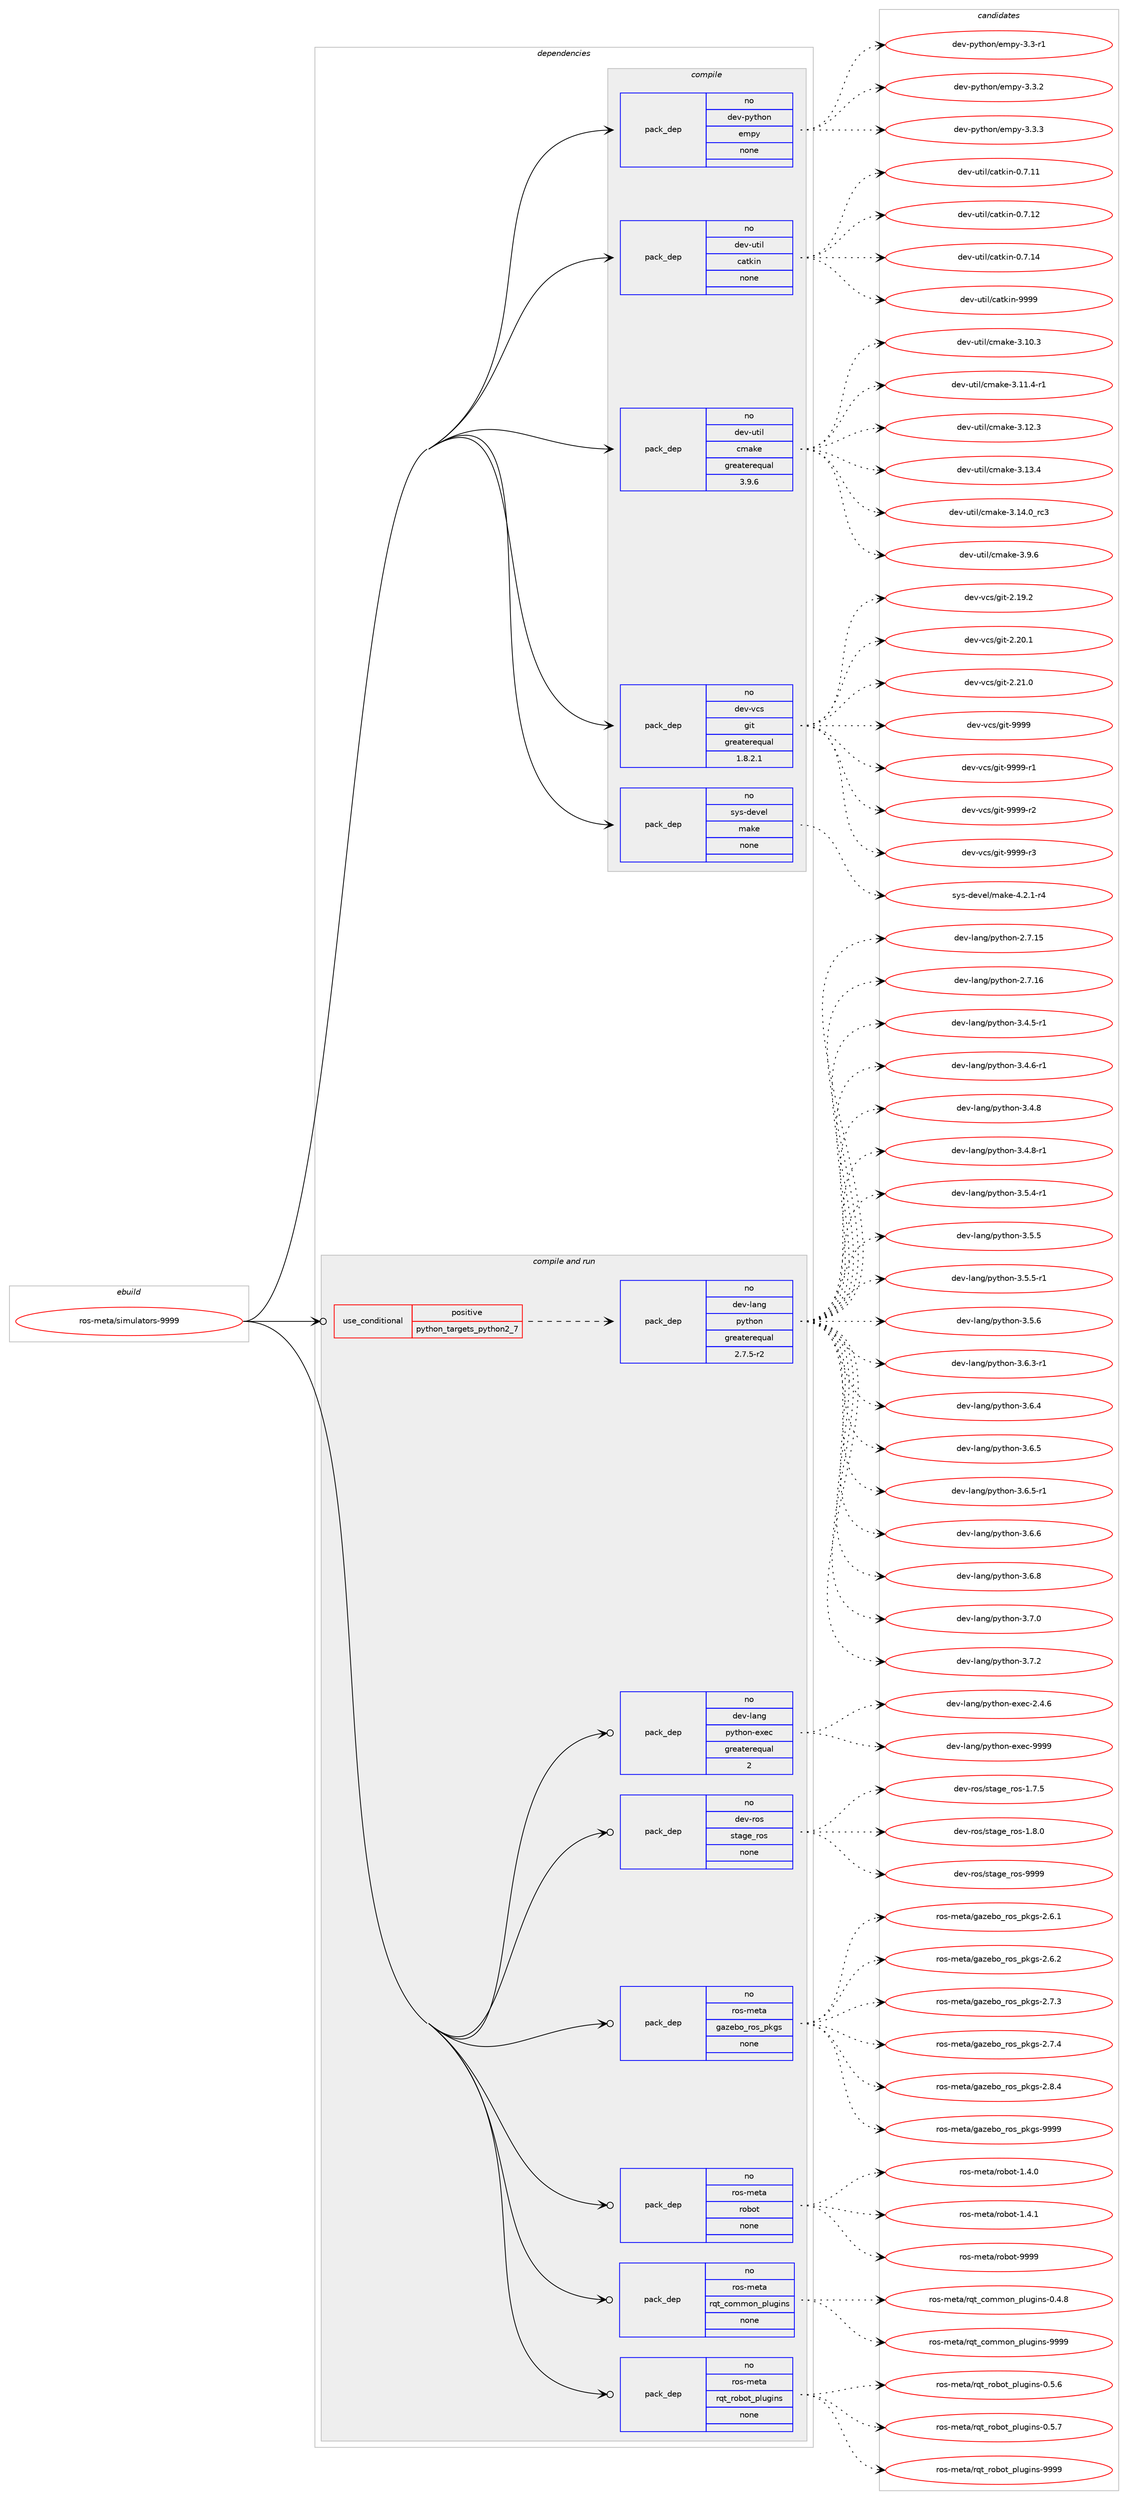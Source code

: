 digraph prolog {

# *************
# Graph options
# *************

newrank=true;
concentrate=true;
compound=true;
graph [rankdir=LR,fontname=Helvetica,fontsize=10,ranksep=1.5];#, ranksep=2.5, nodesep=0.2];
edge  [arrowhead=vee];
node  [fontname=Helvetica,fontsize=10];

# **********
# The ebuild
# **********

subgraph cluster_leftcol {
color=gray;
rank=same;
label=<<i>ebuild</i>>;
id [label="ros-meta/simulators-9999", color=red, width=4, href="../ros-meta/simulators-9999.svg"];
}

# ****************
# The dependencies
# ****************

subgraph cluster_midcol {
color=gray;
label=<<i>dependencies</i>>;
subgraph cluster_compile {
fillcolor="#eeeeee";
style=filled;
label=<<i>compile</i>>;
subgraph pack1205295 {
dependency1684673 [label=<<TABLE BORDER="0" CELLBORDER="1" CELLSPACING="0" CELLPADDING="4" WIDTH="220"><TR><TD ROWSPAN="6" CELLPADDING="30">pack_dep</TD></TR><TR><TD WIDTH="110">no</TD></TR><TR><TD>dev-python</TD></TR><TR><TD>empy</TD></TR><TR><TD>none</TD></TR><TR><TD></TD></TR></TABLE>>, shape=none, color=blue];
}
id:e -> dependency1684673:w [weight=20,style="solid",arrowhead="vee"];
subgraph pack1205296 {
dependency1684674 [label=<<TABLE BORDER="0" CELLBORDER="1" CELLSPACING="0" CELLPADDING="4" WIDTH="220"><TR><TD ROWSPAN="6" CELLPADDING="30">pack_dep</TD></TR><TR><TD WIDTH="110">no</TD></TR><TR><TD>dev-util</TD></TR><TR><TD>catkin</TD></TR><TR><TD>none</TD></TR><TR><TD></TD></TR></TABLE>>, shape=none, color=blue];
}
id:e -> dependency1684674:w [weight=20,style="solid",arrowhead="vee"];
subgraph pack1205297 {
dependency1684675 [label=<<TABLE BORDER="0" CELLBORDER="1" CELLSPACING="0" CELLPADDING="4" WIDTH="220"><TR><TD ROWSPAN="6" CELLPADDING="30">pack_dep</TD></TR><TR><TD WIDTH="110">no</TD></TR><TR><TD>dev-util</TD></TR><TR><TD>cmake</TD></TR><TR><TD>greaterequal</TD></TR><TR><TD>3.9.6</TD></TR></TABLE>>, shape=none, color=blue];
}
id:e -> dependency1684675:w [weight=20,style="solid",arrowhead="vee"];
subgraph pack1205298 {
dependency1684676 [label=<<TABLE BORDER="0" CELLBORDER="1" CELLSPACING="0" CELLPADDING="4" WIDTH="220"><TR><TD ROWSPAN="6" CELLPADDING="30">pack_dep</TD></TR><TR><TD WIDTH="110">no</TD></TR><TR><TD>dev-vcs</TD></TR><TR><TD>git</TD></TR><TR><TD>greaterequal</TD></TR><TR><TD>1.8.2.1</TD></TR></TABLE>>, shape=none, color=blue];
}
id:e -> dependency1684676:w [weight=20,style="solid",arrowhead="vee"];
subgraph pack1205299 {
dependency1684677 [label=<<TABLE BORDER="0" CELLBORDER="1" CELLSPACING="0" CELLPADDING="4" WIDTH="220"><TR><TD ROWSPAN="6" CELLPADDING="30">pack_dep</TD></TR><TR><TD WIDTH="110">no</TD></TR><TR><TD>sys-devel</TD></TR><TR><TD>make</TD></TR><TR><TD>none</TD></TR><TR><TD></TD></TR></TABLE>>, shape=none, color=blue];
}
id:e -> dependency1684677:w [weight=20,style="solid",arrowhead="vee"];
}
subgraph cluster_compileandrun {
fillcolor="#eeeeee";
style=filled;
label=<<i>compile and run</i>>;
subgraph cond451849 {
dependency1684678 [label=<<TABLE BORDER="0" CELLBORDER="1" CELLSPACING="0" CELLPADDING="4"><TR><TD ROWSPAN="3" CELLPADDING="10">use_conditional</TD></TR><TR><TD>positive</TD></TR><TR><TD>python_targets_python2_7</TD></TR></TABLE>>, shape=none, color=red];
subgraph pack1205300 {
dependency1684679 [label=<<TABLE BORDER="0" CELLBORDER="1" CELLSPACING="0" CELLPADDING="4" WIDTH="220"><TR><TD ROWSPAN="6" CELLPADDING="30">pack_dep</TD></TR><TR><TD WIDTH="110">no</TD></TR><TR><TD>dev-lang</TD></TR><TR><TD>python</TD></TR><TR><TD>greaterequal</TD></TR><TR><TD>2.7.5-r2</TD></TR></TABLE>>, shape=none, color=blue];
}
dependency1684678:e -> dependency1684679:w [weight=20,style="dashed",arrowhead="vee"];
}
id:e -> dependency1684678:w [weight=20,style="solid",arrowhead="odotvee"];
subgraph pack1205301 {
dependency1684680 [label=<<TABLE BORDER="0" CELLBORDER="1" CELLSPACING="0" CELLPADDING="4" WIDTH="220"><TR><TD ROWSPAN="6" CELLPADDING="30">pack_dep</TD></TR><TR><TD WIDTH="110">no</TD></TR><TR><TD>dev-lang</TD></TR><TR><TD>python-exec</TD></TR><TR><TD>greaterequal</TD></TR><TR><TD>2</TD></TR></TABLE>>, shape=none, color=blue];
}
id:e -> dependency1684680:w [weight=20,style="solid",arrowhead="odotvee"];
subgraph pack1205302 {
dependency1684681 [label=<<TABLE BORDER="0" CELLBORDER="1" CELLSPACING="0" CELLPADDING="4" WIDTH="220"><TR><TD ROWSPAN="6" CELLPADDING="30">pack_dep</TD></TR><TR><TD WIDTH="110">no</TD></TR><TR><TD>dev-ros</TD></TR><TR><TD>stage_ros</TD></TR><TR><TD>none</TD></TR><TR><TD></TD></TR></TABLE>>, shape=none, color=blue];
}
id:e -> dependency1684681:w [weight=20,style="solid",arrowhead="odotvee"];
subgraph pack1205303 {
dependency1684682 [label=<<TABLE BORDER="0" CELLBORDER="1" CELLSPACING="0" CELLPADDING="4" WIDTH="220"><TR><TD ROWSPAN="6" CELLPADDING="30">pack_dep</TD></TR><TR><TD WIDTH="110">no</TD></TR><TR><TD>ros-meta</TD></TR><TR><TD>gazebo_ros_pkgs</TD></TR><TR><TD>none</TD></TR><TR><TD></TD></TR></TABLE>>, shape=none, color=blue];
}
id:e -> dependency1684682:w [weight=20,style="solid",arrowhead="odotvee"];
subgraph pack1205304 {
dependency1684683 [label=<<TABLE BORDER="0" CELLBORDER="1" CELLSPACING="0" CELLPADDING="4" WIDTH="220"><TR><TD ROWSPAN="6" CELLPADDING="30">pack_dep</TD></TR><TR><TD WIDTH="110">no</TD></TR><TR><TD>ros-meta</TD></TR><TR><TD>robot</TD></TR><TR><TD>none</TD></TR><TR><TD></TD></TR></TABLE>>, shape=none, color=blue];
}
id:e -> dependency1684683:w [weight=20,style="solid",arrowhead="odotvee"];
subgraph pack1205305 {
dependency1684684 [label=<<TABLE BORDER="0" CELLBORDER="1" CELLSPACING="0" CELLPADDING="4" WIDTH="220"><TR><TD ROWSPAN="6" CELLPADDING="30">pack_dep</TD></TR><TR><TD WIDTH="110">no</TD></TR><TR><TD>ros-meta</TD></TR><TR><TD>rqt_common_plugins</TD></TR><TR><TD>none</TD></TR><TR><TD></TD></TR></TABLE>>, shape=none, color=blue];
}
id:e -> dependency1684684:w [weight=20,style="solid",arrowhead="odotvee"];
subgraph pack1205306 {
dependency1684685 [label=<<TABLE BORDER="0" CELLBORDER="1" CELLSPACING="0" CELLPADDING="4" WIDTH="220"><TR><TD ROWSPAN="6" CELLPADDING="30">pack_dep</TD></TR><TR><TD WIDTH="110">no</TD></TR><TR><TD>ros-meta</TD></TR><TR><TD>rqt_robot_plugins</TD></TR><TR><TD>none</TD></TR><TR><TD></TD></TR></TABLE>>, shape=none, color=blue];
}
id:e -> dependency1684685:w [weight=20,style="solid",arrowhead="odotvee"];
}
subgraph cluster_run {
fillcolor="#eeeeee";
style=filled;
label=<<i>run</i>>;
}
}

# **************
# The candidates
# **************

subgraph cluster_choices {
rank=same;
color=gray;
label=<<i>candidates</i>>;

subgraph choice1205295 {
color=black;
nodesep=1;
choice1001011184511212111610411111047101109112121455146514511449 [label="dev-python/empy-3.3-r1", color=red, width=4,href="../dev-python/empy-3.3-r1.svg"];
choice1001011184511212111610411111047101109112121455146514650 [label="dev-python/empy-3.3.2", color=red, width=4,href="../dev-python/empy-3.3.2.svg"];
choice1001011184511212111610411111047101109112121455146514651 [label="dev-python/empy-3.3.3", color=red, width=4,href="../dev-python/empy-3.3.3.svg"];
dependency1684673:e -> choice1001011184511212111610411111047101109112121455146514511449:w [style=dotted,weight="100"];
dependency1684673:e -> choice1001011184511212111610411111047101109112121455146514650:w [style=dotted,weight="100"];
dependency1684673:e -> choice1001011184511212111610411111047101109112121455146514651:w [style=dotted,weight="100"];
}
subgraph choice1205296 {
color=black;
nodesep=1;
choice1001011184511711610510847999711610710511045484655464949 [label="dev-util/catkin-0.7.11", color=red, width=4,href="../dev-util/catkin-0.7.11.svg"];
choice1001011184511711610510847999711610710511045484655464950 [label="dev-util/catkin-0.7.12", color=red, width=4,href="../dev-util/catkin-0.7.12.svg"];
choice1001011184511711610510847999711610710511045484655464952 [label="dev-util/catkin-0.7.14", color=red, width=4,href="../dev-util/catkin-0.7.14.svg"];
choice100101118451171161051084799971161071051104557575757 [label="dev-util/catkin-9999", color=red, width=4,href="../dev-util/catkin-9999.svg"];
dependency1684674:e -> choice1001011184511711610510847999711610710511045484655464949:w [style=dotted,weight="100"];
dependency1684674:e -> choice1001011184511711610510847999711610710511045484655464950:w [style=dotted,weight="100"];
dependency1684674:e -> choice1001011184511711610510847999711610710511045484655464952:w [style=dotted,weight="100"];
dependency1684674:e -> choice100101118451171161051084799971161071051104557575757:w [style=dotted,weight="100"];
}
subgraph choice1205297 {
color=black;
nodesep=1;
choice1001011184511711610510847991099710710145514649484651 [label="dev-util/cmake-3.10.3", color=red, width=4,href="../dev-util/cmake-3.10.3.svg"];
choice10010111845117116105108479910997107101455146494946524511449 [label="dev-util/cmake-3.11.4-r1", color=red, width=4,href="../dev-util/cmake-3.11.4-r1.svg"];
choice1001011184511711610510847991099710710145514649504651 [label="dev-util/cmake-3.12.3", color=red, width=4,href="../dev-util/cmake-3.12.3.svg"];
choice1001011184511711610510847991099710710145514649514652 [label="dev-util/cmake-3.13.4", color=red, width=4,href="../dev-util/cmake-3.13.4.svg"];
choice1001011184511711610510847991099710710145514649524648951149951 [label="dev-util/cmake-3.14.0_rc3", color=red, width=4,href="../dev-util/cmake-3.14.0_rc3.svg"];
choice10010111845117116105108479910997107101455146574654 [label="dev-util/cmake-3.9.6", color=red, width=4,href="../dev-util/cmake-3.9.6.svg"];
dependency1684675:e -> choice1001011184511711610510847991099710710145514649484651:w [style=dotted,weight="100"];
dependency1684675:e -> choice10010111845117116105108479910997107101455146494946524511449:w [style=dotted,weight="100"];
dependency1684675:e -> choice1001011184511711610510847991099710710145514649504651:w [style=dotted,weight="100"];
dependency1684675:e -> choice1001011184511711610510847991099710710145514649514652:w [style=dotted,weight="100"];
dependency1684675:e -> choice1001011184511711610510847991099710710145514649524648951149951:w [style=dotted,weight="100"];
dependency1684675:e -> choice10010111845117116105108479910997107101455146574654:w [style=dotted,weight="100"];
}
subgraph choice1205298 {
color=black;
nodesep=1;
choice10010111845118991154710310511645504649574650 [label="dev-vcs/git-2.19.2", color=red, width=4,href="../dev-vcs/git-2.19.2.svg"];
choice10010111845118991154710310511645504650484649 [label="dev-vcs/git-2.20.1", color=red, width=4,href="../dev-vcs/git-2.20.1.svg"];
choice10010111845118991154710310511645504650494648 [label="dev-vcs/git-2.21.0", color=red, width=4,href="../dev-vcs/git-2.21.0.svg"];
choice1001011184511899115471031051164557575757 [label="dev-vcs/git-9999", color=red, width=4,href="../dev-vcs/git-9999.svg"];
choice10010111845118991154710310511645575757574511449 [label="dev-vcs/git-9999-r1", color=red, width=4,href="../dev-vcs/git-9999-r1.svg"];
choice10010111845118991154710310511645575757574511450 [label="dev-vcs/git-9999-r2", color=red, width=4,href="../dev-vcs/git-9999-r2.svg"];
choice10010111845118991154710310511645575757574511451 [label="dev-vcs/git-9999-r3", color=red, width=4,href="../dev-vcs/git-9999-r3.svg"];
dependency1684676:e -> choice10010111845118991154710310511645504649574650:w [style=dotted,weight="100"];
dependency1684676:e -> choice10010111845118991154710310511645504650484649:w [style=dotted,weight="100"];
dependency1684676:e -> choice10010111845118991154710310511645504650494648:w [style=dotted,weight="100"];
dependency1684676:e -> choice1001011184511899115471031051164557575757:w [style=dotted,weight="100"];
dependency1684676:e -> choice10010111845118991154710310511645575757574511449:w [style=dotted,weight="100"];
dependency1684676:e -> choice10010111845118991154710310511645575757574511450:w [style=dotted,weight="100"];
dependency1684676:e -> choice10010111845118991154710310511645575757574511451:w [style=dotted,weight="100"];
}
subgraph choice1205299 {
color=black;
nodesep=1;
choice1151211154510010111810110847109971071014552465046494511452 [label="sys-devel/make-4.2.1-r4", color=red, width=4,href="../sys-devel/make-4.2.1-r4.svg"];
dependency1684677:e -> choice1151211154510010111810110847109971071014552465046494511452:w [style=dotted,weight="100"];
}
subgraph choice1205300 {
color=black;
nodesep=1;
choice10010111845108971101034711212111610411111045504655464953 [label="dev-lang/python-2.7.15", color=red, width=4,href="../dev-lang/python-2.7.15.svg"];
choice10010111845108971101034711212111610411111045504655464954 [label="dev-lang/python-2.7.16", color=red, width=4,href="../dev-lang/python-2.7.16.svg"];
choice1001011184510897110103471121211161041111104551465246534511449 [label="dev-lang/python-3.4.5-r1", color=red, width=4,href="../dev-lang/python-3.4.5-r1.svg"];
choice1001011184510897110103471121211161041111104551465246544511449 [label="dev-lang/python-3.4.6-r1", color=red, width=4,href="../dev-lang/python-3.4.6-r1.svg"];
choice100101118451089711010347112121116104111110455146524656 [label="dev-lang/python-3.4.8", color=red, width=4,href="../dev-lang/python-3.4.8.svg"];
choice1001011184510897110103471121211161041111104551465246564511449 [label="dev-lang/python-3.4.8-r1", color=red, width=4,href="../dev-lang/python-3.4.8-r1.svg"];
choice1001011184510897110103471121211161041111104551465346524511449 [label="dev-lang/python-3.5.4-r1", color=red, width=4,href="../dev-lang/python-3.5.4-r1.svg"];
choice100101118451089711010347112121116104111110455146534653 [label="dev-lang/python-3.5.5", color=red, width=4,href="../dev-lang/python-3.5.5.svg"];
choice1001011184510897110103471121211161041111104551465346534511449 [label="dev-lang/python-3.5.5-r1", color=red, width=4,href="../dev-lang/python-3.5.5-r1.svg"];
choice100101118451089711010347112121116104111110455146534654 [label="dev-lang/python-3.5.6", color=red, width=4,href="../dev-lang/python-3.5.6.svg"];
choice1001011184510897110103471121211161041111104551465446514511449 [label="dev-lang/python-3.6.3-r1", color=red, width=4,href="../dev-lang/python-3.6.3-r1.svg"];
choice100101118451089711010347112121116104111110455146544652 [label="dev-lang/python-3.6.4", color=red, width=4,href="../dev-lang/python-3.6.4.svg"];
choice100101118451089711010347112121116104111110455146544653 [label="dev-lang/python-3.6.5", color=red, width=4,href="../dev-lang/python-3.6.5.svg"];
choice1001011184510897110103471121211161041111104551465446534511449 [label="dev-lang/python-3.6.5-r1", color=red, width=4,href="../dev-lang/python-3.6.5-r1.svg"];
choice100101118451089711010347112121116104111110455146544654 [label="dev-lang/python-3.6.6", color=red, width=4,href="../dev-lang/python-3.6.6.svg"];
choice100101118451089711010347112121116104111110455146544656 [label="dev-lang/python-3.6.8", color=red, width=4,href="../dev-lang/python-3.6.8.svg"];
choice100101118451089711010347112121116104111110455146554648 [label="dev-lang/python-3.7.0", color=red, width=4,href="../dev-lang/python-3.7.0.svg"];
choice100101118451089711010347112121116104111110455146554650 [label="dev-lang/python-3.7.2", color=red, width=4,href="../dev-lang/python-3.7.2.svg"];
dependency1684679:e -> choice10010111845108971101034711212111610411111045504655464953:w [style=dotted,weight="100"];
dependency1684679:e -> choice10010111845108971101034711212111610411111045504655464954:w [style=dotted,weight="100"];
dependency1684679:e -> choice1001011184510897110103471121211161041111104551465246534511449:w [style=dotted,weight="100"];
dependency1684679:e -> choice1001011184510897110103471121211161041111104551465246544511449:w [style=dotted,weight="100"];
dependency1684679:e -> choice100101118451089711010347112121116104111110455146524656:w [style=dotted,weight="100"];
dependency1684679:e -> choice1001011184510897110103471121211161041111104551465246564511449:w [style=dotted,weight="100"];
dependency1684679:e -> choice1001011184510897110103471121211161041111104551465346524511449:w [style=dotted,weight="100"];
dependency1684679:e -> choice100101118451089711010347112121116104111110455146534653:w [style=dotted,weight="100"];
dependency1684679:e -> choice1001011184510897110103471121211161041111104551465346534511449:w [style=dotted,weight="100"];
dependency1684679:e -> choice100101118451089711010347112121116104111110455146534654:w [style=dotted,weight="100"];
dependency1684679:e -> choice1001011184510897110103471121211161041111104551465446514511449:w [style=dotted,weight="100"];
dependency1684679:e -> choice100101118451089711010347112121116104111110455146544652:w [style=dotted,weight="100"];
dependency1684679:e -> choice100101118451089711010347112121116104111110455146544653:w [style=dotted,weight="100"];
dependency1684679:e -> choice1001011184510897110103471121211161041111104551465446534511449:w [style=dotted,weight="100"];
dependency1684679:e -> choice100101118451089711010347112121116104111110455146544654:w [style=dotted,weight="100"];
dependency1684679:e -> choice100101118451089711010347112121116104111110455146544656:w [style=dotted,weight="100"];
dependency1684679:e -> choice100101118451089711010347112121116104111110455146554648:w [style=dotted,weight="100"];
dependency1684679:e -> choice100101118451089711010347112121116104111110455146554650:w [style=dotted,weight="100"];
}
subgraph choice1205301 {
color=black;
nodesep=1;
choice1001011184510897110103471121211161041111104510112010199455046524654 [label="dev-lang/python-exec-2.4.6", color=red, width=4,href="../dev-lang/python-exec-2.4.6.svg"];
choice10010111845108971101034711212111610411111045101120101994557575757 [label="dev-lang/python-exec-9999", color=red, width=4,href="../dev-lang/python-exec-9999.svg"];
dependency1684680:e -> choice1001011184510897110103471121211161041111104510112010199455046524654:w [style=dotted,weight="100"];
dependency1684680:e -> choice10010111845108971101034711212111610411111045101120101994557575757:w [style=dotted,weight="100"];
}
subgraph choice1205302 {
color=black;
nodesep=1;
choice10010111845114111115471151169710310195114111115454946554653 [label="dev-ros/stage_ros-1.7.5", color=red, width=4,href="../dev-ros/stage_ros-1.7.5.svg"];
choice10010111845114111115471151169710310195114111115454946564648 [label="dev-ros/stage_ros-1.8.0", color=red, width=4,href="../dev-ros/stage_ros-1.8.0.svg"];
choice100101118451141111154711511697103101951141111154557575757 [label="dev-ros/stage_ros-9999", color=red, width=4,href="../dev-ros/stage_ros-9999.svg"];
dependency1684681:e -> choice10010111845114111115471151169710310195114111115454946554653:w [style=dotted,weight="100"];
dependency1684681:e -> choice10010111845114111115471151169710310195114111115454946564648:w [style=dotted,weight="100"];
dependency1684681:e -> choice100101118451141111154711511697103101951141111154557575757:w [style=dotted,weight="100"];
}
subgraph choice1205303 {
color=black;
nodesep=1;
choice11411111545109101116974710397122101981119511411111595112107103115455046544649 [label="ros-meta/gazebo_ros_pkgs-2.6.1", color=red, width=4,href="../ros-meta/gazebo_ros_pkgs-2.6.1.svg"];
choice11411111545109101116974710397122101981119511411111595112107103115455046544650 [label="ros-meta/gazebo_ros_pkgs-2.6.2", color=red, width=4,href="../ros-meta/gazebo_ros_pkgs-2.6.2.svg"];
choice11411111545109101116974710397122101981119511411111595112107103115455046554651 [label="ros-meta/gazebo_ros_pkgs-2.7.3", color=red, width=4,href="../ros-meta/gazebo_ros_pkgs-2.7.3.svg"];
choice11411111545109101116974710397122101981119511411111595112107103115455046554652 [label="ros-meta/gazebo_ros_pkgs-2.7.4", color=red, width=4,href="../ros-meta/gazebo_ros_pkgs-2.7.4.svg"];
choice11411111545109101116974710397122101981119511411111595112107103115455046564652 [label="ros-meta/gazebo_ros_pkgs-2.8.4", color=red, width=4,href="../ros-meta/gazebo_ros_pkgs-2.8.4.svg"];
choice114111115451091011169747103971221019811195114111115951121071031154557575757 [label="ros-meta/gazebo_ros_pkgs-9999", color=red, width=4,href="../ros-meta/gazebo_ros_pkgs-9999.svg"];
dependency1684682:e -> choice11411111545109101116974710397122101981119511411111595112107103115455046544649:w [style=dotted,weight="100"];
dependency1684682:e -> choice11411111545109101116974710397122101981119511411111595112107103115455046544650:w [style=dotted,weight="100"];
dependency1684682:e -> choice11411111545109101116974710397122101981119511411111595112107103115455046554651:w [style=dotted,weight="100"];
dependency1684682:e -> choice11411111545109101116974710397122101981119511411111595112107103115455046554652:w [style=dotted,weight="100"];
dependency1684682:e -> choice11411111545109101116974710397122101981119511411111595112107103115455046564652:w [style=dotted,weight="100"];
dependency1684682:e -> choice114111115451091011169747103971221019811195114111115951121071031154557575757:w [style=dotted,weight="100"];
}
subgraph choice1205304 {
color=black;
nodesep=1;
choice11411111545109101116974711411198111116454946524648 [label="ros-meta/robot-1.4.0", color=red, width=4,href="../ros-meta/robot-1.4.0.svg"];
choice11411111545109101116974711411198111116454946524649 [label="ros-meta/robot-1.4.1", color=red, width=4,href="../ros-meta/robot-1.4.1.svg"];
choice114111115451091011169747114111981111164557575757 [label="ros-meta/robot-9999", color=red, width=4,href="../ros-meta/robot-9999.svg"];
dependency1684683:e -> choice11411111545109101116974711411198111116454946524648:w [style=dotted,weight="100"];
dependency1684683:e -> choice11411111545109101116974711411198111116454946524649:w [style=dotted,weight="100"];
dependency1684683:e -> choice114111115451091011169747114111981111164557575757:w [style=dotted,weight="100"];
}
subgraph choice1205305 {
color=black;
nodesep=1;
choice114111115451091011169747114113116959911110910911111095112108117103105110115454846524656 [label="ros-meta/rqt_common_plugins-0.4.8", color=red, width=4,href="../ros-meta/rqt_common_plugins-0.4.8.svg"];
choice1141111154510910111697471141131169599111109109111110951121081171031051101154557575757 [label="ros-meta/rqt_common_plugins-9999", color=red, width=4,href="../ros-meta/rqt_common_plugins-9999.svg"];
dependency1684684:e -> choice114111115451091011169747114113116959911110910911111095112108117103105110115454846524656:w [style=dotted,weight="100"];
dependency1684684:e -> choice1141111154510910111697471141131169599111109109111110951121081171031051101154557575757:w [style=dotted,weight="100"];
}
subgraph choice1205306 {
color=black;
nodesep=1;
choice114111115451091011169747114113116951141119811111695112108117103105110115454846534654 [label="ros-meta/rqt_robot_plugins-0.5.6", color=red, width=4,href="../ros-meta/rqt_robot_plugins-0.5.6.svg"];
choice114111115451091011169747114113116951141119811111695112108117103105110115454846534655 [label="ros-meta/rqt_robot_plugins-0.5.7", color=red, width=4,href="../ros-meta/rqt_robot_plugins-0.5.7.svg"];
choice1141111154510910111697471141131169511411198111116951121081171031051101154557575757 [label="ros-meta/rqt_robot_plugins-9999", color=red, width=4,href="../ros-meta/rqt_robot_plugins-9999.svg"];
dependency1684685:e -> choice114111115451091011169747114113116951141119811111695112108117103105110115454846534654:w [style=dotted,weight="100"];
dependency1684685:e -> choice114111115451091011169747114113116951141119811111695112108117103105110115454846534655:w [style=dotted,weight="100"];
dependency1684685:e -> choice1141111154510910111697471141131169511411198111116951121081171031051101154557575757:w [style=dotted,weight="100"];
}
}

}
